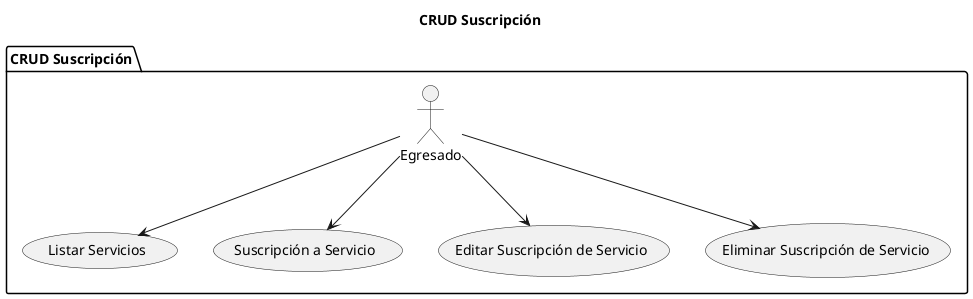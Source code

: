 @startuml CRUD_Suscription

title CRUD Suscripción

folder "CRUD Suscripción" {

    actor Egresado

    Egresado --> (Listar Servicios)
    Egresado --> (Suscripción a Servicio)
    Egresado --> (Editar Suscripción de Servicio)
    Egresado --> (Eliminar Suscripción de Servicio)

}

@enduml